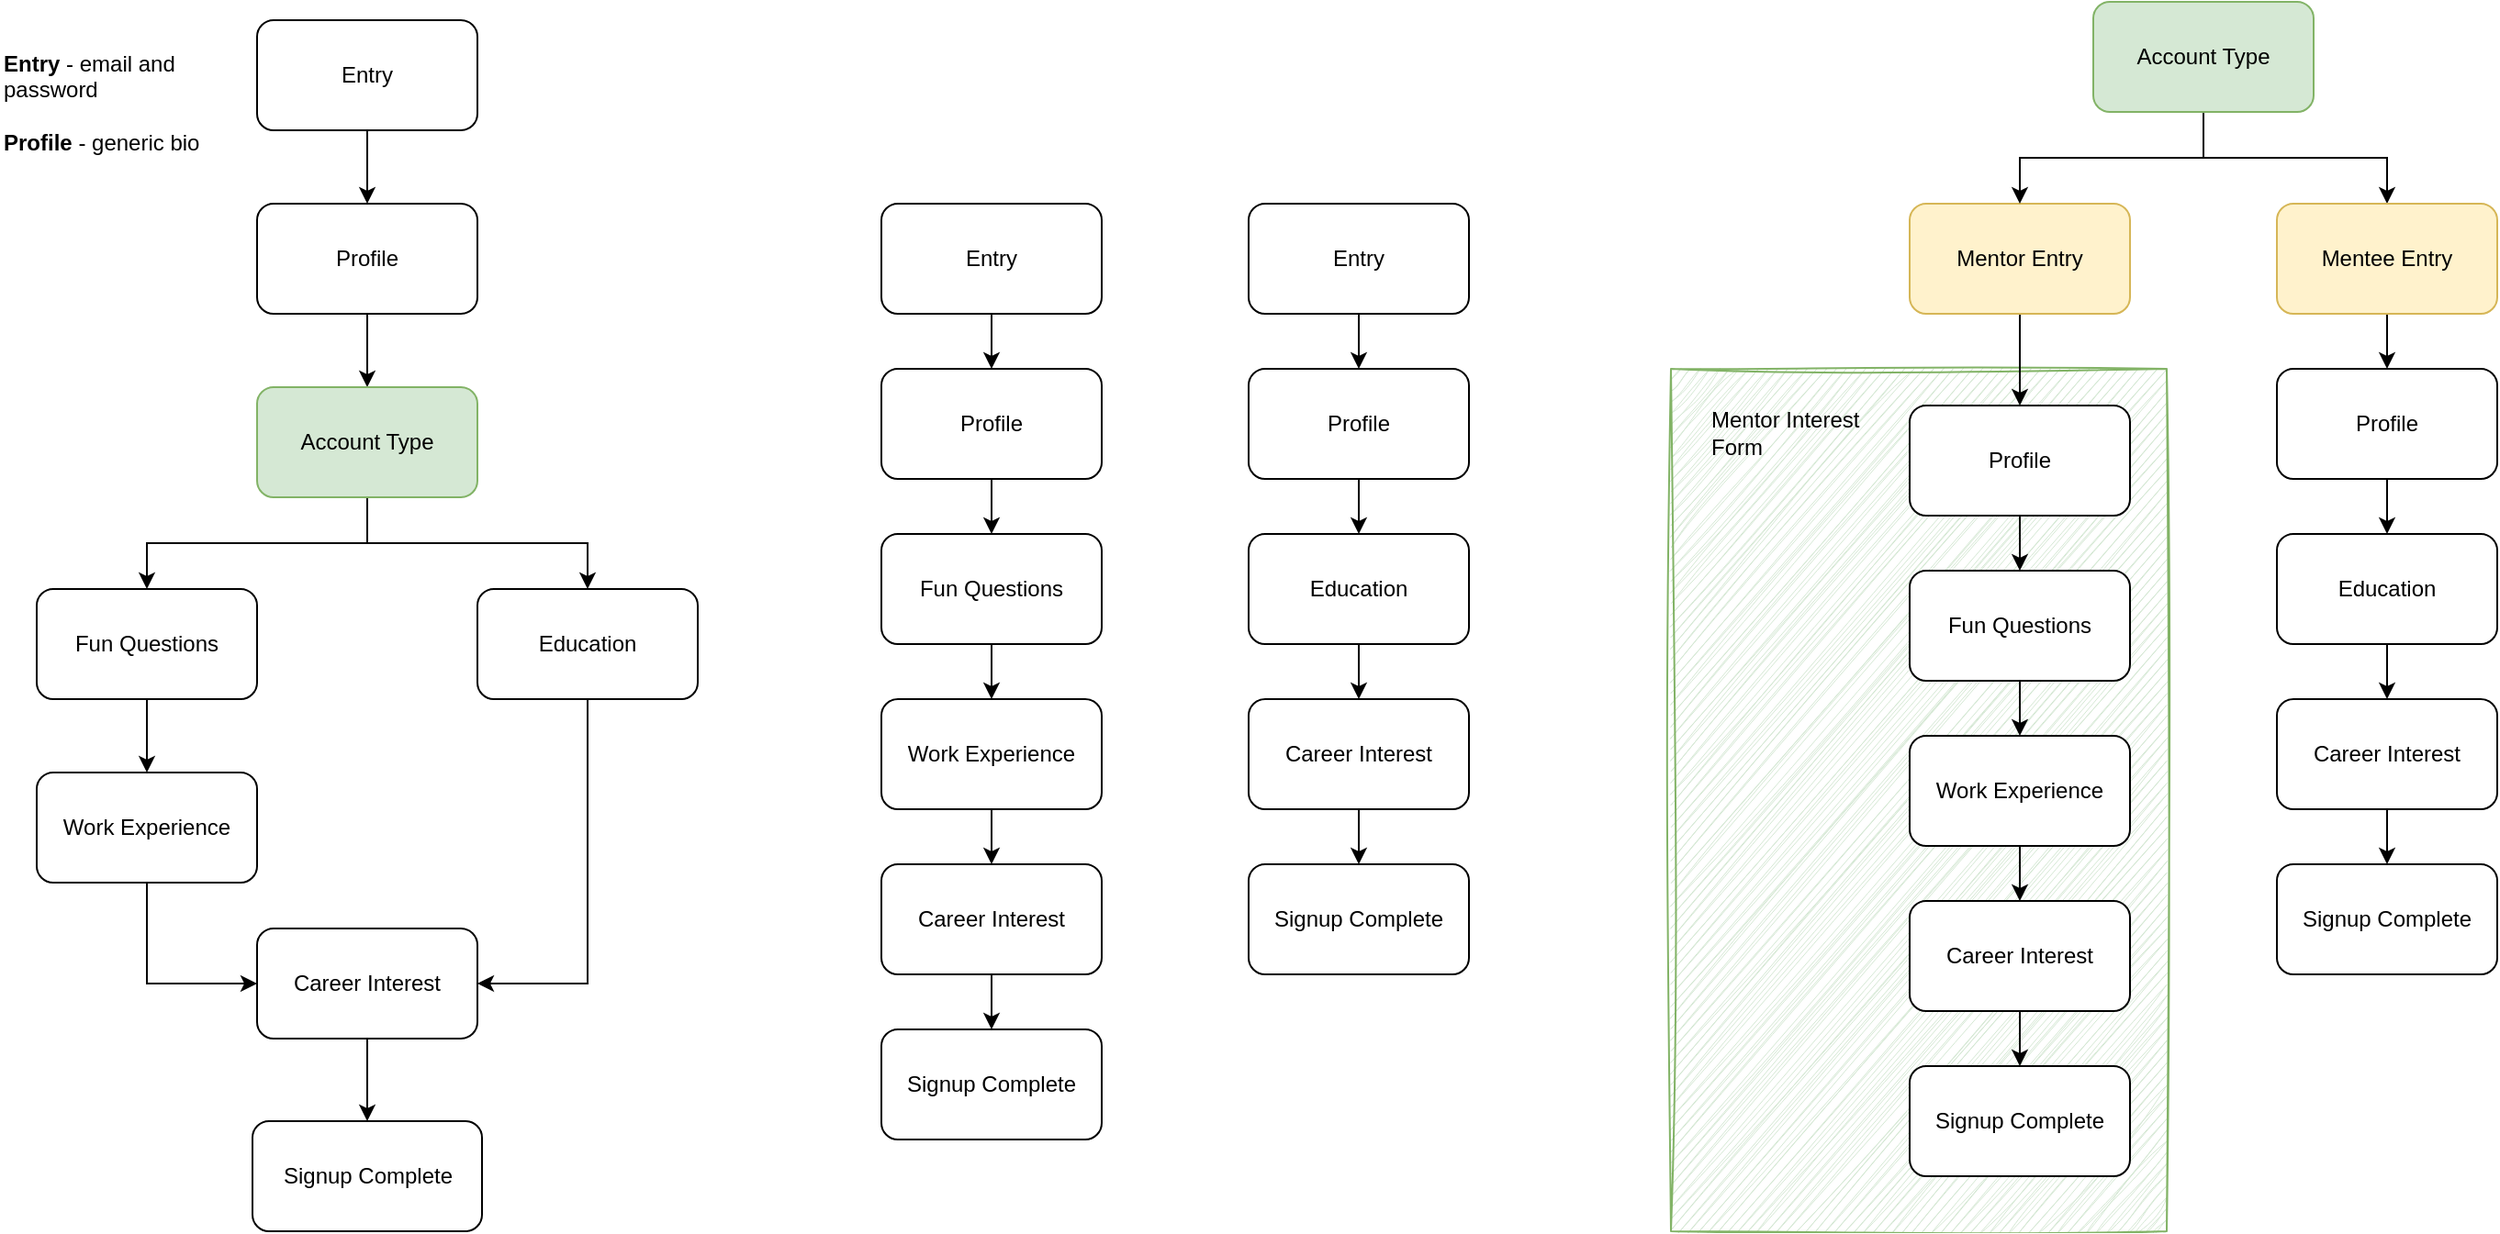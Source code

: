 <mxfile version="24.8.4">
  <diagram name="Signup Flow" id="0">
    <mxGraphModel dx="1596" dy="821" grid="1" gridSize="10" guides="1" tooltips="1" connect="1" arrows="1" fold="1" page="1" pageScale="1" pageWidth="827" pageHeight="1169" math="0" shadow="0">
      <root>
        <mxCell id="0" />
        <mxCell id="1" parent="0" />
        <mxCell id="-osUkOKoSwC1BOyOO0oU-89" value="" style="rounded=0;whiteSpace=wrap;html=1;align=left;glass=0;sketch=1;curveFitting=1;jiggle=2;perimeterSpacing=0;fillColor=#d5e8d4;strokeColor=#82b366;" parent="1" vertex="1">
          <mxGeometry x="950" y="230" width="270" height="470" as="geometry" />
        </mxCell>
        <mxCell id="-osUkOKoSwC1BOyOO0oU-19" style="edgeStyle=orthogonalEdgeStyle;rounded=0;orthogonalLoop=1;jettySize=auto;html=1;entryX=0.5;entryY=0;entryDx=0;entryDy=0;" parent="1" source="2" target="3" edge="1">
          <mxGeometry relative="1" as="geometry" />
        </mxCell>
        <mxCell id="2" value="Entry" style="rounded=1;whiteSpace=wrap;html=1;" parent="1" vertex="1">
          <mxGeometry x="180" y="40" width="120" height="60" as="geometry" />
        </mxCell>
        <mxCell id="-osUkOKoSwC1BOyOO0oU-20" style="edgeStyle=orthogonalEdgeStyle;rounded=0;orthogonalLoop=1;jettySize=auto;html=1;entryX=0.5;entryY=0;entryDx=0;entryDy=0;" parent="1" source="3" target="-osUkOKoSwC1BOyOO0oU-17" edge="1">
          <mxGeometry relative="1" as="geometry" />
        </mxCell>
        <mxCell id="3" value="Profile" style="rounded=1;whiteSpace=wrap;html=1;" parent="1" vertex="1">
          <mxGeometry x="180" y="140" width="120" height="60" as="geometry" />
        </mxCell>
        <mxCell id="-osUkOKoSwC1BOyOO0oU-23" value="" style="edgeStyle=orthogonalEdgeStyle;rounded=0;orthogonalLoop=1;jettySize=auto;html=1;" parent="1" source="4" target="5" edge="1">
          <mxGeometry relative="1" as="geometry" />
        </mxCell>
        <mxCell id="4" value="Fun Questions" style="rounded=1;whiteSpace=wrap;html=1;" parent="1" vertex="1">
          <mxGeometry x="60" y="350" width="120" height="60" as="geometry" />
        </mxCell>
        <mxCell id="-osUkOKoSwC1BOyOO0oU-24" style="edgeStyle=orthogonalEdgeStyle;rounded=0;orthogonalLoop=1;jettySize=auto;html=1;entryX=0;entryY=0.5;entryDx=0;entryDy=0;" parent="1" source="5" target="7" edge="1">
          <mxGeometry relative="1" as="geometry" />
        </mxCell>
        <mxCell id="5" value="Work Experience" style="rounded=1;whiteSpace=wrap;html=1;" parent="1" vertex="1">
          <mxGeometry x="60" y="450" width="120" height="60" as="geometry" />
        </mxCell>
        <mxCell id="-osUkOKoSwC1BOyOO0oU-25" style="edgeStyle=orthogonalEdgeStyle;rounded=0;orthogonalLoop=1;jettySize=auto;html=1;entryX=1;entryY=0.5;entryDx=0;entryDy=0;" parent="1" source="6" target="7" edge="1">
          <mxGeometry relative="1" as="geometry" />
        </mxCell>
        <mxCell id="6" value="Education" style="rounded=1;whiteSpace=wrap;html=1;" parent="1" vertex="1">
          <mxGeometry x="300" y="350" width="120" height="60" as="geometry" />
        </mxCell>
        <mxCell id="-osUkOKoSwC1BOyOO0oU-26" style="edgeStyle=orthogonalEdgeStyle;rounded=0;orthogonalLoop=1;jettySize=auto;html=1;" parent="1" source="7" target="8" edge="1">
          <mxGeometry relative="1" as="geometry" />
        </mxCell>
        <mxCell id="7" value="Career Interest" style="rounded=1;whiteSpace=wrap;html=1;" parent="1" vertex="1">
          <mxGeometry x="180" y="535" width="120" height="60" as="geometry" />
        </mxCell>
        <mxCell id="8" value="Signup Complete" style="rounded=1;whiteSpace=wrap;html=1;" parent="1" vertex="1">
          <mxGeometry x="177.5" y="640" width="125" height="60" as="geometry" />
        </mxCell>
        <mxCell id="-osUkOKoSwC1BOyOO0oU-21" style="edgeStyle=orthogonalEdgeStyle;rounded=0;orthogonalLoop=1;jettySize=auto;html=1;" parent="1" source="-osUkOKoSwC1BOyOO0oU-17" target="4" edge="1">
          <mxGeometry relative="1" as="geometry" />
        </mxCell>
        <mxCell id="-osUkOKoSwC1BOyOO0oU-22" style="edgeStyle=orthogonalEdgeStyle;rounded=0;orthogonalLoop=1;jettySize=auto;html=1;entryX=0.5;entryY=0;entryDx=0;entryDy=0;" parent="1" source="-osUkOKoSwC1BOyOO0oU-17" target="6" edge="1">
          <mxGeometry relative="1" as="geometry" />
        </mxCell>
        <mxCell id="-osUkOKoSwC1BOyOO0oU-17" value="Account Type" style="rounded=1;whiteSpace=wrap;html=1;fillColor=#d5e8d4;strokeColor=#82b366;" parent="1" vertex="1">
          <mxGeometry x="180" y="240" width="120" height="60" as="geometry" />
        </mxCell>
        <mxCell id="-osUkOKoSwC1BOyOO0oU-18" value="&lt;div&gt;&lt;b&gt;Entry &lt;/b&gt;- email and&amp;nbsp;&lt;/div&gt;&lt;div&gt;password&lt;/div&gt;&lt;div&gt;&lt;br&gt;&lt;/div&gt;&lt;div&gt;&lt;b&gt;Profile &lt;/b&gt;- generic bio&lt;/div&gt;&lt;div&gt;&lt;br&gt;&lt;/div&gt;" style="text;html=1;whiteSpace=wrap;overflow=hidden;rounded=0;" parent="1" vertex="1">
          <mxGeometry x="40" y="50" width="130" height="80" as="geometry" />
        </mxCell>
        <mxCell id="-osUkOKoSwC1BOyOO0oU-27" style="edgeStyle=orthogonalEdgeStyle;rounded=0;orthogonalLoop=1;jettySize=auto;html=1;entryX=0.5;entryY=0;entryDx=0;entryDy=0;" parent="1" source="-osUkOKoSwC1BOyOO0oU-28" target="-osUkOKoSwC1BOyOO0oU-30" edge="1">
          <mxGeometry relative="1" as="geometry" />
        </mxCell>
        <mxCell id="-osUkOKoSwC1BOyOO0oU-28" value="Entry" style="rounded=1;whiteSpace=wrap;html=1;" parent="1" vertex="1">
          <mxGeometry x="520" y="140" width="120" height="60" as="geometry" />
        </mxCell>
        <mxCell id="-osUkOKoSwC1BOyOO0oU-49" value="" style="edgeStyle=orthogonalEdgeStyle;rounded=0;orthogonalLoop=1;jettySize=auto;html=1;" parent="1" source="-osUkOKoSwC1BOyOO0oU-30" target="-osUkOKoSwC1BOyOO0oU-32" edge="1">
          <mxGeometry relative="1" as="geometry" />
        </mxCell>
        <mxCell id="-osUkOKoSwC1BOyOO0oU-30" value="Profile" style="rounded=1;whiteSpace=wrap;html=1;" parent="1" vertex="1">
          <mxGeometry x="520" y="230" width="120" height="60" as="geometry" />
        </mxCell>
        <mxCell id="-osUkOKoSwC1BOyOO0oU-31" value="" style="edgeStyle=orthogonalEdgeStyle;rounded=0;orthogonalLoop=1;jettySize=auto;html=1;" parent="1" source="-osUkOKoSwC1BOyOO0oU-32" target="-osUkOKoSwC1BOyOO0oU-34" edge="1">
          <mxGeometry relative="1" as="geometry" />
        </mxCell>
        <mxCell id="-osUkOKoSwC1BOyOO0oU-32" value="Fun Questions" style="rounded=1;whiteSpace=wrap;html=1;" parent="1" vertex="1">
          <mxGeometry x="520" y="320" width="120" height="60" as="geometry" />
        </mxCell>
        <mxCell id="-osUkOKoSwC1BOyOO0oU-56" value="" style="edgeStyle=orthogonalEdgeStyle;rounded=0;orthogonalLoop=1;jettySize=auto;html=1;" parent="1" source="-osUkOKoSwC1BOyOO0oU-34" target="-osUkOKoSwC1BOyOO0oU-38" edge="1">
          <mxGeometry relative="1" as="geometry" />
        </mxCell>
        <mxCell id="-osUkOKoSwC1BOyOO0oU-34" value="Work Experience" style="rounded=1;whiteSpace=wrap;html=1;" parent="1" vertex="1">
          <mxGeometry x="520" y="410" width="120" height="60" as="geometry" />
        </mxCell>
        <mxCell id="-osUkOKoSwC1BOyOO0oU-62" value="" style="edgeStyle=orthogonalEdgeStyle;rounded=0;orthogonalLoop=1;jettySize=auto;html=1;" parent="1" source="-osUkOKoSwC1BOyOO0oU-36" target="-osUkOKoSwC1BOyOO0oU-54" edge="1">
          <mxGeometry relative="1" as="geometry" />
        </mxCell>
        <mxCell id="-osUkOKoSwC1BOyOO0oU-36" value="Education" style="rounded=1;whiteSpace=wrap;html=1;" parent="1" vertex="1">
          <mxGeometry x="720" y="320" width="120" height="60" as="geometry" />
        </mxCell>
        <mxCell id="-osUkOKoSwC1BOyOO0oU-59" value="" style="edgeStyle=orthogonalEdgeStyle;rounded=0;orthogonalLoop=1;jettySize=auto;html=1;" parent="1" source="-osUkOKoSwC1BOyOO0oU-38" target="-osUkOKoSwC1BOyOO0oU-39" edge="1">
          <mxGeometry relative="1" as="geometry" />
        </mxCell>
        <mxCell id="-osUkOKoSwC1BOyOO0oU-38" value="Career Interest" style="rounded=1;whiteSpace=wrap;html=1;" parent="1" vertex="1">
          <mxGeometry x="520" y="500" width="120" height="60" as="geometry" />
        </mxCell>
        <mxCell id="-osUkOKoSwC1BOyOO0oU-39" value="Signup Complete" style="rounded=1;whiteSpace=wrap;html=1;" parent="1" vertex="1">
          <mxGeometry x="520" y="590" width="120" height="60" as="geometry" />
        </mxCell>
        <mxCell id="-osUkOKoSwC1BOyOO0oU-50" value="" style="edgeStyle=orthogonalEdgeStyle;rounded=0;orthogonalLoop=1;jettySize=auto;html=1;" parent="1" source="-osUkOKoSwC1BOyOO0oU-47" target="-osUkOKoSwC1BOyOO0oU-48" edge="1">
          <mxGeometry relative="1" as="geometry" />
        </mxCell>
        <mxCell id="-osUkOKoSwC1BOyOO0oU-47" value="Entry" style="rounded=1;whiteSpace=wrap;html=1;" parent="1" vertex="1">
          <mxGeometry x="720" y="140" width="120" height="60" as="geometry" />
        </mxCell>
        <mxCell id="-osUkOKoSwC1BOyOO0oU-51" value="" style="edgeStyle=orthogonalEdgeStyle;rounded=0;orthogonalLoop=1;jettySize=auto;html=1;" parent="1" source="-osUkOKoSwC1BOyOO0oU-48" target="-osUkOKoSwC1BOyOO0oU-36" edge="1">
          <mxGeometry relative="1" as="geometry" />
        </mxCell>
        <mxCell id="-osUkOKoSwC1BOyOO0oU-48" value="Profile" style="rounded=1;whiteSpace=wrap;html=1;" parent="1" vertex="1">
          <mxGeometry x="720" y="230" width="120" height="60" as="geometry" />
        </mxCell>
        <mxCell id="-osUkOKoSwC1BOyOO0oU-63" value="" style="edgeStyle=orthogonalEdgeStyle;rounded=0;orthogonalLoop=1;jettySize=auto;html=1;" parent="1" source="-osUkOKoSwC1BOyOO0oU-54" target="-osUkOKoSwC1BOyOO0oU-60" edge="1">
          <mxGeometry relative="1" as="geometry" />
        </mxCell>
        <mxCell id="-osUkOKoSwC1BOyOO0oU-54" value="Career Interest" style="rounded=1;whiteSpace=wrap;html=1;" parent="1" vertex="1">
          <mxGeometry x="720" y="410" width="120" height="60" as="geometry" />
        </mxCell>
        <mxCell id="-osUkOKoSwC1BOyOO0oU-60" value="Signup Complete" style="rounded=1;whiteSpace=wrap;html=1;" parent="1" vertex="1">
          <mxGeometry x="720" y="500" width="120" height="60" as="geometry" />
        </mxCell>
        <mxCell id="-osUkOKoSwC1BOyOO0oU-64" style="edgeStyle=orthogonalEdgeStyle;rounded=0;orthogonalLoop=1;jettySize=auto;html=1;entryX=0.5;entryY=0;entryDx=0;entryDy=0;" parent="1" source="-osUkOKoSwC1BOyOO0oU-65" target="-osUkOKoSwC1BOyOO0oU-67" edge="1">
          <mxGeometry relative="1" as="geometry" />
        </mxCell>
        <mxCell id="-osUkOKoSwC1BOyOO0oU-65" value="Mentor Entry" style="rounded=1;whiteSpace=wrap;html=1;fillColor=#fff2cc;strokeColor=#d6b656;" parent="1" vertex="1">
          <mxGeometry x="1080" y="140" width="120" height="60" as="geometry" />
        </mxCell>
        <mxCell id="-osUkOKoSwC1BOyOO0oU-66" value="" style="edgeStyle=orthogonalEdgeStyle;rounded=0;orthogonalLoop=1;jettySize=auto;html=1;" parent="1" source="-osUkOKoSwC1BOyOO0oU-67" target="-osUkOKoSwC1BOyOO0oU-69" edge="1">
          <mxGeometry relative="1" as="geometry" />
        </mxCell>
        <mxCell id="-osUkOKoSwC1BOyOO0oU-67" value="Profile" style="rounded=1;whiteSpace=wrap;html=1;" parent="1" vertex="1">
          <mxGeometry x="1080" y="250" width="120" height="60" as="geometry" />
        </mxCell>
        <mxCell id="-osUkOKoSwC1BOyOO0oU-68" value="" style="edgeStyle=orthogonalEdgeStyle;rounded=0;orthogonalLoop=1;jettySize=auto;html=1;" parent="1" source="-osUkOKoSwC1BOyOO0oU-69" target="-osUkOKoSwC1BOyOO0oU-71" edge="1">
          <mxGeometry relative="1" as="geometry" />
        </mxCell>
        <mxCell id="-osUkOKoSwC1BOyOO0oU-69" value="Fun Questions" style="rounded=1;whiteSpace=wrap;html=1;" parent="1" vertex="1">
          <mxGeometry x="1080" y="340" width="120" height="60" as="geometry" />
        </mxCell>
        <mxCell id="-osUkOKoSwC1BOyOO0oU-70" value="" style="edgeStyle=orthogonalEdgeStyle;rounded=0;orthogonalLoop=1;jettySize=auto;html=1;" parent="1" source="-osUkOKoSwC1BOyOO0oU-71" target="-osUkOKoSwC1BOyOO0oU-75" edge="1">
          <mxGeometry relative="1" as="geometry" />
        </mxCell>
        <mxCell id="-osUkOKoSwC1BOyOO0oU-71" value="Work Experience" style="rounded=1;whiteSpace=wrap;html=1;" parent="1" vertex="1">
          <mxGeometry x="1080" y="430" width="120" height="60" as="geometry" />
        </mxCell>
        <mxCell id="-osUkOKoSwC1BOyOO0oU-72" value="" style="edgeStyle=orthogonalEdgeStyle;rounded=0;orthogonalLoop=1;jettySize=auto;html=1;" parent="1" source="-osUkOKoSwC1BOyOO0oU-73" target="-osUkOKoSwC1BOyOO0oU-85" edge="1">
          <mxGeometry relative="1" as="geometry" />
        </mxCell>
        <mxCell id="-osUkOKoSwC1BOyOO0oU-73" value="Education" style="rounded=1;whiteSpace=wrap;html=1;" parent="1" vertex="1">
          <mxGeometry x="1280" y="320" width="120" height="60" as="geometry" />
        </mxCell>
        <mxCell id="-osUkOKoSwC1BOyOO0oU-74" value="" style="edgeStyle=orthogonalEdgeStyle;rounded=0;orthogonalLoop=1;jettySize=auto;html=1;" parent="1" source="-osUkOKoSwC1BOyOO0oU-75" target="-osUkOKoSwC1BOyOO0oU-76" edge="1">
          <mxGeometry relative="1" as="geometry" />
        </mxCell>
        <mxCell id="-osUkOKoSwC1BOyOO0oU-75" value="Career Interest" style="rounded=1;whiteSpace=wrap;html=1;" parent="1" vertex="1">
          <mxGeometry x="1080" y="520" width="120" height="60" as="geometry" />
        </mxCell>
        <mxCell id="-osUkOKoSwC1BOyOO0oU-76" value="Signup Complete" style="rounded=1;whiteSpace=wrap;html=1;" parent="1" vertex="1">
          <mxGeometry x="1080" y="610" width="120" height="60" as="geometry" />
        </mxCell>
        <mxCell id="-osUkOKoSwC1BOyOO0oU-77" style="edgeStyle=orthogonalEdgeStyle;rounded=0;orthogonalLoop=1;jettySize=auto;html=1;entryX=0.5;entryY=0;entryDx=0;entryDy=0;" parent="1" source="-osUkOKoSwC1BOyOO0oU-79" target="-osUkOKoSwC1BOyOO0oU-65" edge="1">
          <mxGeometry relative="1" as="geometry" />
        </mxCell>
        <mxCell id="-osUkOKoSwC1BOyOO0oU-78" style="edgeStyle=orthogonalEdgeStyle;rounded=0;orthogonalLoop=1;jettySize=auto;html=1;entryX=0.5;entryY=0;entryDx=0;entryDy=0;" parent="1" source="-osUkOKoSwC1BOyOO0oU-79" target="-osUkOKoSwC1BOyOO0oU-81" edge="1">
          <mxGeometry relative="1" as="geometry" />
        </mxCell>
        <mxCell id="-osUkOKoSwC1BOyOO0oU-79" value="Account Type" style="rounded=1;whiteSpace=wrap;html=1;fillColor=#d5e8d4;strokeColor=#82b366;" parent="1" vertex="1">
          <mxGeometry x="1180" y="30" width="120" height="60" as="geometry" />
        </mxCell>
        <mxCell id="-osUkOKoSwC1BOyOO0oU-80" value="" style="edgeStyle=orthogonalEdgeStyle;rounded=0;orthogonalLoop=1;jettySize=auto;html=1;" parent="1" source="-osUkOKoSwC1BOyOO0oU-81" target="-osUkOKoSwC1BOyOO0oU-83" edge="1">
          <mxGeometry relative="1" as="geometry" />
        </mxCell>
        <mxCell id="-osUkOKoSwC1BOyOO0oU-81" value="Mentee Entry" style="rounded=1;whiteSpace=wrap;html=1;fillColor=#fff2cc;strokeColor=#d6b656;" parent="1" vertex="1">
          <mxGeometry x="1280" y="140" width="120" height="60" as="geometry" />
        </mxCell>
        <mxCell id="-osUkOKoSwC1BOyOO0oU-82" value="" style="edgeStyle=orthogonalEdgeStyle;rounded=0;orthogonalLoop=1;jettySize=auto;html=1;" parent="1" source="-osUkOKoSwC1BOyOO0oU-83" target="-osUkOKoSwC1BOyOO0oU-73" edge="1">
          <mxGeometry relative="1" as="geometry" />
        </mxCell>
        <mxCell id="-osUkOKoSwC1BOyOO0oU-83" value="Profile" style="rounded=1;whiteSpace=wrap;html=1;" parent="1" vertex="1">
          <mxGeometry x="1280" y="230" width="120" height="60" as="geometry" />
        </mxCell>
        <mxCell id="-osUkOKoSwC1BOyOO0oU-84" value="" style="edgeStyle=orthogonalEdgeStyle;rounded=0;orthogonalLoop=1;jettySize=auto;html=1;" parent="1" source="-osUkOKoSwC1BOyOO0oU-85" target="-osUkOKoSwC1BOyOO0oU-86" edge="1">
          <mxGeometry relative="1" as="geometry" />
        </mxCell>
        <mxCell id="-osUkOKoSwC1BOyOO0oU-85" value="Career Interest" style="rounded=1;whiteSpace=wrap;html=1;" parent="1" vertex="1">
          <mxGeometry x="1280" y="410" width="120" height="60" as="geometry" />
        </mxCell>
        <mxCell id="-osUkOKoSwC1BOyOO0oU-86" value="Signup Complete" style="rounded=1;whiteSpace=wrap;html=1;" parent="1" vertex="1">
          <mxGeometry x="1280" y="500" width="120" height="60" as="geometry" />
        </mxCell>
        <mxCell id="-osUkOKoSwC1BOyOO0oU-90" value="Mentor Interest Form" style="text;html=1;align=left;verticalAlign=middle;whiteSpace=wrap;rounded=0;" parent="1" vertex="1">
          <mxGeometry x="970" y="250" width="90" height="30" as="geometry" />
        </mxCell>
      </root>
    </mxGraphModel>
  </diagram>
</mxfile>
